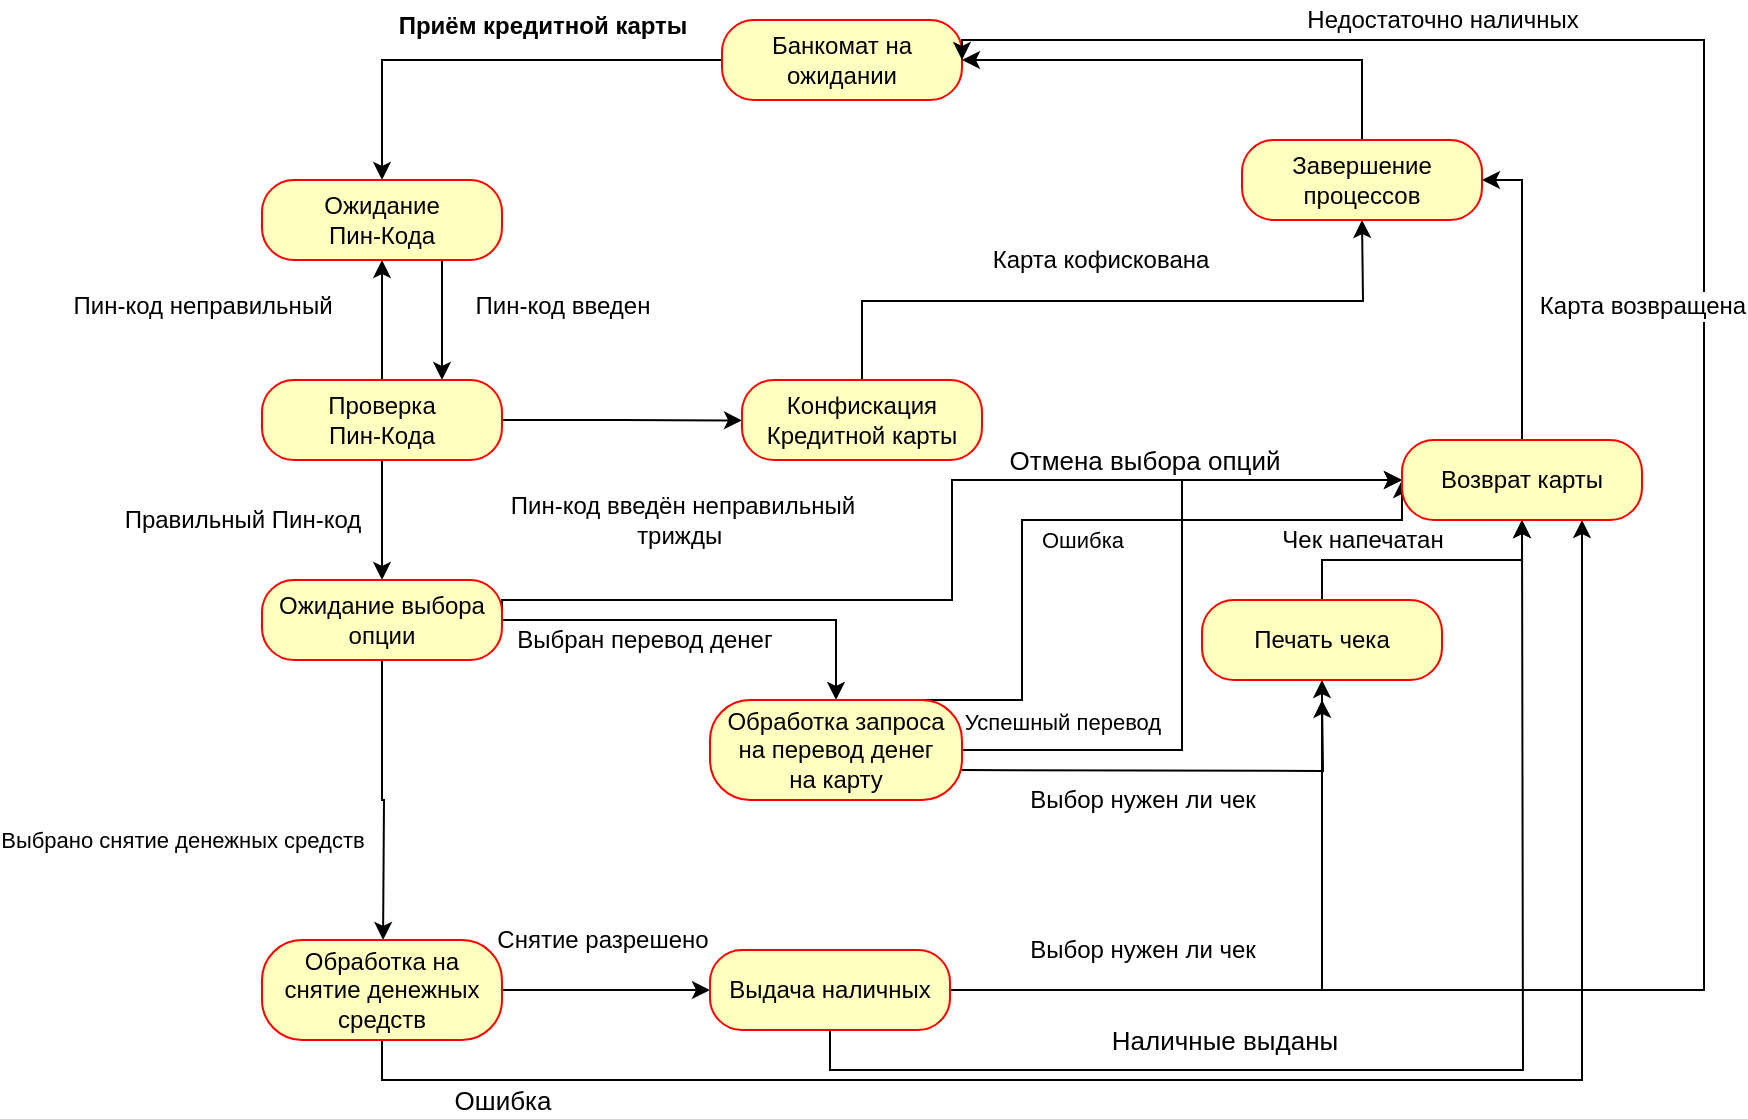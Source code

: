 <mxfile version="23.1.5" type="github">
  <diagram name="Страница — 1" id="-49Po7W55B7k_kpLhG0I">
    <mxGraphModel dx="880" dy="784" grid="1" gridSize="10" guides="1" tooltips="1" connect="1" arrows="1" fold="1" page="1" pageScale="1" pageWidth="827" pageHeight="1169" math="0" shadow="0">
      <root>
        <mxCell id="0" />
        <mxCell id="1" parent="0" />
        <mxCell id="H5-Wbtc1Hm8tLWeKevhd-9" style="edgeStyle=orthogonalEdgeStyle;rounded=0;orthogonalLoop=1;jettySize=auto;html=1;entryX=0.5;entryY=0;entryDx=0;entryDy=0;" edge="1" parent="1" source="H5-Wbtc1Hm8tLWeKevhd-3" target="H5-Wbtc1Hm8tLWeKevhd-5">
          <mxGeometry relative="1" as="geometry" />
        </mxCell>
        <mxCell id="H5-Wbtc1Hm8tLWeKevhd-3" value="Банкомат на ожидании" style="rounded=1;whiteSpace=wrap;html=1;arcSize=40;fontColor=#000000;fillColor=#ffffc0;strokeColor=#ff0000;" vertex="1" parent="1">
          <mxGeometry x="360" y="60" width="120" height="40" as="geometry" />
        </mxCell>
        <mxCell id="H5-Wbtc1Hm8tLWeKevhd-13" style="edgeStyle=orthogonalEdgeStyle;rounded=0;orthogonalLoop=1;jettySize=auto;html=1;exitX=0.75;exitY=1;exitDx=0;exitDy=0;entryX=0.75;entryY=0;entryDx=0;entryDy=0;" edge="1" parent="1" source="H5-Wbtc1Hm8tLWeKevhd-5" target="H5-Wbtc1Hm8tLWeKevhd-11">
          <mxGeometry relative="1" as="geometry" />
        </mxCell>
        <mxCell id="H5-Wbtc1Hm8tLWeKevhd-14" value="Пин-код введен" style="edgeLabel;html=1;align=center;verticalAlign=middle;resizable=0;points=[];rotation=0;fontSize=12;" vertex="1" connectable="0" parent="H5-Wbtc1Hm8tLWeKevhd-13">
          <mxGeometry x="-0.467" y="-1" relative="1" as="geometry">
            <mxPoint x="61" y="7" as="offset" />
          </mxGeometry>
        </mxCell>
        <mxCell id="H5-Wbtc1Hm8tLWeKevhd-5" value="Ожидание &lt;br&gt;Пин-Кода" style="rounded=1;whiteSpace=wrap;html=1;arcSize=40;fontColor=#000000;fillColor=#ffffc0;strokeColor=#ff0000;" vertex="1" parent="1">
          <mxGeometry x="130" y="140" width="120" height="40" as="geometry" />
        </mxCell>
        <mxCell id="H5-Wbtc1Hm8tLWeKevhd-10" value="Приём кредитной карты" style="text;align=center;fontStyle=1;verticalAlign=middle;spacingLeft=3;spacingRight=3;strokeColor=none;rotatable=0;points=[[0,0.5],[1,0.5]];portConstraint=eastwest;html=1;" vertex="1" parent="1">
          <mxGeometry x="230" y="50" width="80" height="26" as="geometry" />
        </mxCell>
        <mxCell id="H5-Wbtc1Hm8tLWeKevhd-12" style="edgeStyle=orthogonalEdgeStyle;rounded=0;orthogonalLoop=1;jettySize=auto;html=1;entryX=0.5;entryY=1;entryDx=0;entryDy=0;" edge="1" parent="1" source="H5-Wbtc1Hm8tLWeKevhd-11" target="H5-Wbtc1Hm8tLWeKevhd-5">
          <mxGeometry relative="1" as="geometry" />
        </mxCell>
        <mxCell id="H5-Wbtc1Hm8tLWeKevhd-16" style="edgeStyle=orthogonalEdgeStyle;rounded=0;orthogonalLoop=1;jettySize=auto;html=1;exitX=1;exitY=0.5;exitDx=0;exitDy=0;" edge="1" parent="1" source="H5-Wbtc1Hm8tLWeKevhd-11">
          <mxGeometry relative="1" as="geometry">
            <mxPoint x="370" y="260.211" as="targetPoint" />
          </mxGeometry>
        </mxCell>
        <mxCell id="H5-Wbtc1Hm8tLWeKevhd-24" style="edgeStyle=orthogonalEdgeStyle;rounded=0;orthogonalLoop=1;jettySize=auto;html=1;exitX=0.5;exitY=1;exitDx=0;exitDy=0;" edge="1" parent="1" source="H5-Wbtc1Hm8tLWeKevhd-11">
          <mxGeometry relative="1" as="geometry">
            <mxPoint x="190" y="340" as="targetPoint" />
          </mxGeometry>
        </mxCell>
        <mxCell id="H5-Wbtc1Hm8tLWeKevhd-26" value="Правильный Пин-код" style="edgeLabel;html=1;align=center;verticalAlign=middle;resizable=0;points=[];fontSize=12;" vertex="1" connectable="0" parent="H5-Wbtc1Hm8tLWeKevhd-24">
          <mxGeometry x="0.031" y="3" relative="1" as="geometry">
            <mxPoint x="-74" y="-1" as="offset" />
          </mxGeometry>
        </mxCell>
        <mxCell id="H5-Wbtc1Hm8tLWeKevhd-11" value="Проверка&lt;br&gt;Пин-Кода" style="rounded=1;whiteSpace=wrap;html=1;arcSize=40;fontColor=#000000;fillColor=#ffffc0;strokeColor=#ff0000;" vertex="1" parent="1">
          <mxGeometry x="130" y="240" width="120" height="40" as="geometry" />
        </mxCell>
        <mxCell id="H5-Wbtc1Hm8tLWeKevhd-15" value="Пин-код неправильный" style="text;html=1;align=center;verticalAlign=middle;resizable=0;points=[];autosize=1;strokeColor=none;fillColor=none;" vertex="1" parent="1">
          <mxGeometry x="25" y="188" width="150" height="30" as="geometry" />
        </mxCell>
        <mxCell id="H5-Wbtc1Hm8tLWeKevhd-19" style="edgeStyle=orthogonalEdgeStyle;rounded=0;orthogonalLoop=1;jettySize=auto;html=1;exitX=0.5;exitY=0;exitDx=0;exitDy=0;" edge="1" parent="1" source="H5-Wbtc1Hm8tLWeKevhd-17">
          <mxGeometry relative="1" as="geometry">
            <mxPoint x="680" y="160" as="targetPoint" />
          </mxGeometry>
        </mxCell>
        <mxCell id="H5-Wbtc1Hm8tLWeKevhd-22" value="Карта кофискована" style="edgeLabel;html=1;align=center;verticalAlign=middle;resizable=0;points=[];fontSize=12;" vertex="1" connectable="0" parent="H5-Wbtc1Hm8tLWeKevhd-19">
          <mxGeometry x="-0.045" y="1" relative="1" as="geometry">
            <mxPoint y="-20" as="offset" />
          </mxGeometry>
        </mxCell>
        <mxCell id="H5-Wbtc1Hm8tLWeKevhd-17" value="Конфискация&lt;br&gt;Кредитной карты" style="rounded=1;whiteSpace=wrap;html=1;arcSize=40;fontColor=#000000;fillColor=#ffffc0;strokeColor=#ff0000;" vertex="1" parent="1">
          <mxGeometry x="370" y="240" width="120" height="40" as="geometry" />
        </mxCell>
        <mxCell id="H5-Wbtc1Hm8tLWeKevhd-18" value="Пин-код введён неправильный&lt;br&gt;трижды&amp;nbsp;" style="text;html=1;align=center;verticalAlign=middle;resizable=0;points=[];autosize=1;strokeColor=none;fillColor=none;" vertex="1" parent="1">
          <mxGeometry x="240" y="290" width="200" height="40" as="geometry" />
        </mxCell>
        <mxCell id="H5-Wbtc1Hm8tLWeKevhd-21" style="edgeStyle=orthogonalEdgeStyle;rounded=0;orthogonalLoop=1;jettySize=auto;html=1;exitX=0.5;exitY=0;exitDx=0;exitDy=0;entryX=1;entryY=0.5;entryDx=0;entryDy=0;" edge="1" parent="1" source="H5-Wbtc1Hm8tLWeKevhd-20" target="H5-Wbtc1Hm8tLWeKevhd-3">
          <mxGeometry relative="1" as="geometry" />
        </mxCell>
        <mxCell id="H5-Wbtc1Hm8tLWeKevhd-20" value="Завершение&lt;br&gt;процессов" style="rounded=1;whiteSpace=wrap;html=1;arcSize=40;fontColor=#000000;fillColor=#ffffc0;strokeColor=#ff0000;" vertex="1" parent="1">
          <mxGeometry x="620" y="120" width="120" height="40" as="geometry" />
        </mxCell>
        <mxCell id="H5-Wbtc1Hm8tLWeKevhd-28" style="edgeStyle=orthogonalEdgeStyle;rounded=0;orthogonalLoop=1;jettySize=auto;html=1;exitX=1;exitY=0.5;exitDx=0;exitDy=0;entryX=0.5;entryY=0;entryDx=0;entryDy=0;" edge="1" parent="1" source="H5-Wbtc1Hm8tLWeKevhd-25" target="H5-Wbtc1Hm8tLWeKevhd-31">
          <mxGeometry relative="1" as="geometry">
            <mxPoint x="400" y="360.211" as="targetPoint" />
          </mxGeometry>
        </mxCell>
        <mxCell id="H5-Wbtc1Hm8tLWeKevhd-32" value="Выбран перевод денег" style="edgeLabel;html=1;align=center;verticalAlign=middle;resizable=0;points=[];fontSize=12;" vertex="1" connectable="0" parent="H5-Wbtc1Hm8tLWeKevhd-28">
          <mxGeometry x="-0.355" y="3" relative="1" as="geometry">
            <mxPoint x="4" y="13" as="offset" />
          </mxGeometry>
        </mxCell>
        <mxCell id="H5-Wbtc1Hm8tLWeKevhd-29" style="edgeStyle=orthogonalEdgeStyle;rounded=0;orthogonalLoop=1;jettySize=auto;html=1;exitX=0.5;exitY=1;exitDx=0;exitDy=0;" edge="1" parent="1" source="H5-Wbtc1Hm8tLWeKevhd-25">
          <mxGeometry relative="1" as="geometry">
            <mxPoint x="190.526" y="520" as="targetPoint" />
          </mxGeometry>
        </mxCell>
        <mxCell id="H5-Wbtc1Hm8tLWeKevhd-34" value="Выбрано снятие денежных средств" style="edgeLabel;html=1;align=center;verticalAlign=middle;resizable=0;points=[];" vertex="1" connectable="0" parent="H5-Wbtc1Hm8tLWeKevhd-29">
          <mxGeometry x="-0.176" y="3" relative="1" as="geometry">
            <mxPoint x="-103" y="32" as="offset" />
          </mxGeometry>
        </mxCell>
        <mxCell id="H5-Wbtc1Hm8tLWeKevhd-55" style="edgeStyle=orthogonalEdgeStyle;rounded=0;orthogonalLoop=1;jettySize=auto;html=1;exitX=1;exitY=0.5;exitDx=0;exitDy=0;entryX=0;entryY=0.5;entryDx=0;entryDy=0;" edge="1" parent="1" source="H5-Wbtc1Hm8tLWeKevhd-25" target="H5-Wbtc1Hm8tLWeKevhd-43">
          <mxGeometry relative="1" as="geometry">
            <Array as="points">
              <mxPoint x="250" y="350" />
              <mxPoint x="475" y="350" />
              <mxPoint x="475" y="290" />
            </Array>
          </mxGeometry>
        </mxCell>
        <mxCell id="H5-Wbtc1Hm8tLWeKevhd-56" value="Отмена выбора опций" style="edgeLabel;html=1;align=center;verticalAlign=middle;resizable=0;points=[];fontSize=13;" vertex="1" connectable="0" parent="H5-Wbtc1Hm8tLWeKevhd-55">
          <mxGeometry x="0.409" y="2" relative="1" as="geometry">
            <mxPoint x="24" y="-8" as="offset" />
          </mxGeometry>
        </mxCell>
        <mxCell id="H5-Wbtc1Hm8tLWeKevhd-25" value="Ожидание выбора опции" style="rounded=1;whiteSpace=wrap;html=1;arcSize=40;fontColor=#000000;fillColor=#ffffc0;strokeColor=#ff0000;" vertex="1" parent="1">
          <mxGeometry x="130" y="340" width="120" height="40" as="geometry" />
        </mxCell>
        <mxCell id="H5-Wbtc1Hm8tLWeKevhd-45" style="edgeStyle=orthogonalEdgeStyle;rounded=0;orthogonalLoop=1;jettySize=auto;html=1;exitX=1;exitY=0.5;exitDx=0;exitDy=0;entryX=0;entryY=0.5;entryDx=0;entryDy=0;" edge="1" parent="1" source="H5-Wbtc1Hm8tLWeKevhd-31" target="H5-Wbtc1Hm8tLWeKevhd-43">
          <mxGeometry relative="1" as="geometry" />
        </mxCell>
        <mxCell id="H5-Wbtc1Hm8tLWeKevhd-57" value="Успешный перевод" style="edgeLabel;html=1;align=center;verticalAlign=middle;resizable=0;points=[];" vertex="1" connectable="0" parent="H5-Wbtc1Hm8tLWeKevhd-45">
          <mxGeometry x="-0.134" y="1" relative="1" as="geometry">
            <mxPoint x="-59" y="29" as="offset" />
          </mxGeometry>
        </mxCell>
        <mxCell id="H5-Wbtc1Hm8tLWeKevhd-46" style="edgeStyle=orthogonalEdgeStyle;rounded=0;orthogonalLoop=1;jettySize=auto;html=1;exitX=1;exitY=0.5;exitDx=0;exitDy=0;entryX=0.5;entryY=1;entryDx=0;entryDy=0;" edge="1" parent="1">
          <mxGeometry relative="1" as="geometry">
            <mxPoint x="480" y="435" as="sourcePoint" />
            <mxPoint x="660" y="400" as="targetPoint" />
          </mxGeometry>
        </mxCell>
        <mxCell id="H5-Wbtc1Hm8tLWeKevhd-58" style="edgeStyle=orthogonalEdgeStyle;rounded=0;orthogonalLoop=1;jettySize=auto;html=1;exitX=0.75;exitY=0;exitDx=0;exitDy=0;entryX=0;entryY=0.5;entryDx=0;entryDy=0;" edge="1" parent="1" source="H5-Wbtc1Hm8tLWeKevhd-31" target="H5-Wbtc1Hm8tLWeKevhd-43">
          <mxGeometry relative="1" as="geometry">
            <Array as="points">
              <mxPoint x="510" y="400" />
              <mxPoint x="510" y="310" />
              <mxPoint x="700" y="310" />
            </Array>
          </mxGeometry>
        </mxCell>
        <mxCell id="H5-Wbtc1Hm8tLWeKevhd-59" value="Ошибка" style="edgeLabel;html=1;align=center;verticalAlign=middle;resizable=0;points=[];" vertex="1" connectable="0" parent="H5-Wbtc1Hm8tLWeKevhd-58">
          <mxGeometry x="-0.533" y="-2" relative="1" as="geometry">
            <mxPoint x="28" y="-57" as="offset" />
          </mxGeometry>
        </mxCell>
        <mxCell id="H5-Wbtc1Hm8tLWeKevhd-31" value="Обработка запроса на перевод денег&lt;br&gt;на карту" style="rounded=1;whiteSpace=wrap;html=1;arcSize=40;fontColor=#000000;fillColor=#ffffc0;strokeColor=#ff0000;" vertex="1" parent="1">
          <mxGeometry x="354" y="400" width="126" height="50" as="geometry" />
        </mxCell>
        <mxCell id="H5-Wbtc1Hm8tLWeKevhd-35" style="edgeStyle=orthogonalEdgeStyle;rounded=0;orthogonalLoop=1;jettySize=auto;html=1;exitX=1;exitY=0.5;exitDx=0;exitDy=0;entryX=0;entryY=0.5;entryDx=0;entryDy=0;" edge="1" parent="1" source="H5-Wbtc1Hm8tLWeKevhd-33" target="H5-Wbtc1Hm8tLWeKevhd-36">
          <mxGeometry relative="1" as="geometry">
            <mxPoint x="340" y="545.474" as="targetPoint" />
          </mxGeometry>
        </mxCell>
        <mxCell id="H5-Wbtc1Hm8tLWeKevhd-52" style="edgeStyle=orthogonalEdgeStyle;rounded=0;orthogonalLoop=1;jettySize=auto;html=1;exitX=0.5;exitY=1;exitDx=0;exitDy=0;entryX=0.75;entryY=1;entryDx=0;entryDy=0;" edge="1" parent="1" source="H5-Wbtc1Hm8tLWeKevhd-33" target="H5-Wbtc1Hm8tLWeKevhd-43">
          <mxGeometry relative="1" as="geometry" />
        </mxCell>
        <mxCell id="H5-Wbtc1Hm8tLWeKevhd-53" value="Ошибка" style="edgeLabel;html=1;align=center;verticalAlign=middle;resizable=0;points=[];fontSize=13;" vertex="1" connectable="0" parent="H5-Wbtc1Hm8tLWeKevhd-52">
          <mxGeometry x="-0.83" y="-1" relative="1" as="geometry">
            <mxPoint x="3" y="9" as="offset" />
          </mxGeometry>
        </mxCell>
        <mxCell id="H5-Wbtc1Hm8tLWeKevhd-33" value="Обработка на снятие денежных средств" style="rounded=1;whiteSpace=wrap;html=1;arcSize=40;fontColor=#000000;fillColor=#ffffc0;strokeColor=#ff0000;" vertex="1" parent="1">
          <mxGeometry x="130" y="520" width="120" height="50" as="geometry" />
        </mxCell>
        <mxCell id="H5-Wbtc1Hm8tLWeKevhd-38" style="edgeStyle=orthogonalEdgeStyle;rounded=0;orthogonalLoop=1;jettySize=auto;html=1;exitX=1;exitY=0.5;exitDx=0;exitDy=0;entryX=0.5;entryY=1;entryDx=0;entryDy=0;" edge="1" parent="1" source="H5-Wbtc1Hm8tLWeKevhd-36" target="H5-Wbtc1Hm8tLWeKevhd-41">
          <mxGeometry relative="1" as="geometry">
            <mxPoint x="600" y="545.474" as="targetPoint" />
          </mxGeometry>
        </mxCell>
        <mxCell id="H5-Wbtc1Hm8tLWeKevhd-39" value="Выбор нужен ли чек" style="edgeLabel;html=1;align=center;verticalAlign=middle;resizable=0;points=[];fontSize=12;" vertex="1" connectable="0" parent="H5-Wbtc1Hm8tLWeKevhd-38">
          <mxGeometry x="0.221" relative="1" as="geometry">
            <mxPoint x="-90" y="2" as="offset" />
          </mxGeometry>
        </mxCell>
        <mxCell id="H5-Wbtc1Hm8tLWeKevhd-42" style="edgeStyle=orthogonalEdgeStyle;rounded=0;orthogonalLoop=1;jettySize=auto;html=1;exitX=0.5;exitY=1;exitDx=0;exitDy=0;" edge="1" parent="1" source="H5-Wbtc1Hm8tLWeKevhd-36">
          <mxGeometry relative="1" as="geometry">
            <mxPoint x="760" y="310" as="targetPoint" />
          </mxGeometry>
        </mxCell>
        <mxCell id="H5-Wbtc1Hm8tLWeKevhd-54" value="Наличные выданы" style="edgeLabel;html=1;align=center;verticalAlign=middle;resizable=0;points=[];fontSize=13;" vertex="1" connectable="0" parent="H5-Wbtc1Hm8tLWeKevhd-42">
          <mxGeometry x="-0.285" y="3" relative="1" as="geometry">
            <mxPoint x="-13" y="-12" as="offset" />
          </mxGeometry>
        </mxCell>
        <mxCell id="H5-Wbtc1Hm8tLWeKevhd-62" style="edgeStyle=orthogonalEdgeStyle;rounded=0;orthogonalLoop=1;jettySize=auto;html=1;exitX=1;exitY=0.5;exitDx=0;exitDy=0;entryX=1;entryY=0.5;entryDx=0;entryDy=0;" edge="1" parent="1" source="H5-Wbtc1Hm8tLWeKevhd-36" target="H5-Wbtc1Hm8tLWeKevhd-3">
          <mxGeometry relative="1" as="geometry">
            <mxPoint x="850" y="80" as="targetPoint" />
            <Array as="points">
              <mxPoint x="851" y="545" />
              <mxPoint x="851" y="70" />
              <mxPoint x="480" y="70" />
            </Array>
          </mxGeometry>
        </mxCell>
        <mxCell id="H5-Wbtc1Hm8tLWeKevhd-63" value="Недостаточно наличных" style="edgeLabel;html=1;align=center;verticalAlign=middle;resizable=0;points=[];fontSize=12;" vertex="1" connectable="0" parent="H5-Wbtc1Hm8tLWeKevhd-62">
          <mxGeometry x="0.462" y="2" relative="1" as="geometry">
            <mxPoint x="-82" y="-12" as="offset" />
          </mxGeometry>
        </mxCell>
        <mxCell id="H5-Wbtc1Hm8tLWeKevhd-36" value="Выдача наличных" style="rounded=1;whiteSpace=wrap;html=1;arcSize=40;fontColor=#000000;fillColor=#ffffc0;strokeColor=#ff0000;" vertex="1" parent="1">
          <mxGeometry x="354" y="525" width="120" height="40" as="geometry" />
        </mxCell>
        <mxCell id="H5-Wbtc1Hm8tLWeKevhd-37" value="Снятие разрешено" style="edgeLabel;html=1;align=center;verticalAlign=middle;resizable=0;points=[];fontSize=12;" vertex="1" connectable="0" parent="1">
          <mxGeometry x="300" y="520.005" as="geometry" />
        </mxCell>
        <mxCell id="H5-Wbtc1Hm8tLWeKevhd-47" style="edgeStyle=orthogonalEdgeStyle;rounded=0;orthogonalLoop=1;jettySize=auto;html=1;exitX=0.5;exitY=0;exitDx=0;exitDy=0;entryX=0.5;entryY=1;entryDx=0;entryDy=0;" edge="1" parent="1" source="H5-Wbtc1Hm8tLWeKevhd-41" target="H5-Wbtc1Hm8tLWeKevhd-43">
          <mxGeometry relative="1" as="geometry" />
        </mxCell>
        <mxCell id="H5-Wbtc1Hm8tLWeKevhd-48" value="Чек напечатан" style="edgeLabel;html=1;align=center;verticalAlign=middle;resizable=0;points=[];fontSize=12;" vertex="1" connectable="0" parent="H5-Wbtc1Hm8tLWeKevhd-47">
          <mxGeometry x="-0.459" y="-3" relative="1" as="geometry">
            <mxPoint x="2" y="-13" as="offset" />
          </mxGeometry>
        </mxCell>
        <mxCell id="H5-Wbtc1Hm8tLWeKevhd-41" value="Печать чека" style="rounded=1;whiteSpace=wrap;html=1;arcSize=40;fontColor=#000000;fillColor=#ffffc0;strokeColor=#ff0000;" vertex="1" parent="1">
          <mxGeometry x="600" y="350" width="120" height="40" as="geometry" />
        </mxCell>
        <mxCell id="H5-Wbtc1Hm8tLWeKevhd-60" style="edgeStyle=orthogonalEdgeStyle;rounded=0;orthogonalLoop=1;jettySize=auto;html=1;exitX=0.5;exitY=0;exitDx=0;exitDy=0;entryX=1;entryY=0.5;entryDx=0;entryDy=0;" edge="1" parent="1" source="H5-Wbtc1Hm8tLWeKevhd-43" target="H5-Wbtc1Hm8tLWeKevhd-20">
          <mxGeometry relative="1" as="geometry" />
        </mxCell>
        <mxCell id="H5-Wbtc1Hm8tLWeKevhd-61" value="Карта возвращена" style="edgeLabel;html=1;align=center;verticalAlign=middle;resizable=0;points=[];fontSize=12;" vertex="1" connectable="0" parent="H5-Wbtc1Hm8tLWeKevhd-60">
          <mxGeometry x="0.071" y="-2" relative="1" as="geometry">
            <mxPoint x="58" y="13" as="offset" />
          </mxGeometry>
        </mxCell>
        <mxCell id="H5-Wbtc1Hm8tLWeKevhd-43" value="Возврат карты" style="rounded=1;whiteSpace=wrap;html=1;arcSize=40;fontColor=#000000;fillColor=#ffffc0;strokeColor=#ff0000;" vertex="1" parent="1">
          <mxGeometry x="700" y="270" width="120" height="40" as="geometry" />
        </mxCell>
        <mxCell id="H5-Wbtc1Hm8tLWeKevhd-50" value="Выбор нужен ли чек" style="edgeLabel;html=1;align=center;verticalAlign=middle;resizable=0;points=[];fontSize=12;" vertex="1" connectable="0" parent="1">
          <mxGeometry x="570" y="450.002" as="geometry" />
        </mxCell>
      </root>
    </mxGraphModel>
  </diagram>
</mxfile>
